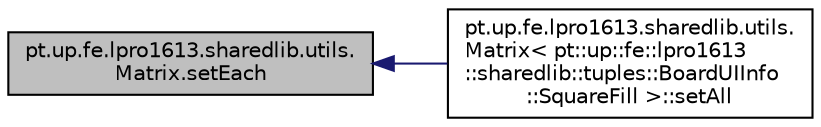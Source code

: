 digraph "pt.up.fe.lpro1613.sharedlib.utils.Matrix.setEach"
{
  edge [fontname="Helvetica",fontsize="10",labelfontname="Helvetica",labelfontsize="10"];
  node [fontname="Helvetica",fontsize="10",shape=record];
  rankdir="LR";
  Node15 [label="pt.up.fe.lpro1613.sharedlib.utils.\lMatrix.setEach",height=0.2,width=0.4,color="black", fillcolor="grey75", style="filled", fontcolor="black"];
  Node15 -> Node16 [dir="back",color="midnightblue",fontsize="10",style="solid",fontname="Helvetica"];
  Node16 [label="pt.up.fe.lpro1613.sharedlib.utils.\lMatrix\< pt::up::fe::lpro1613\l::sharedlib::tuples::BoardUIInfo\l::SquareFill \>::setAll",height=0.2,width=0.4,color="black", fillcolor="white", style="filled",URL="$classpt_1_1up_1_1fe_1_1lpro1613_1_1sharedlib_1_1utils_1_1_matrix.html#aa70842c4e911c7f17f4f7f95cada8630"];
}
